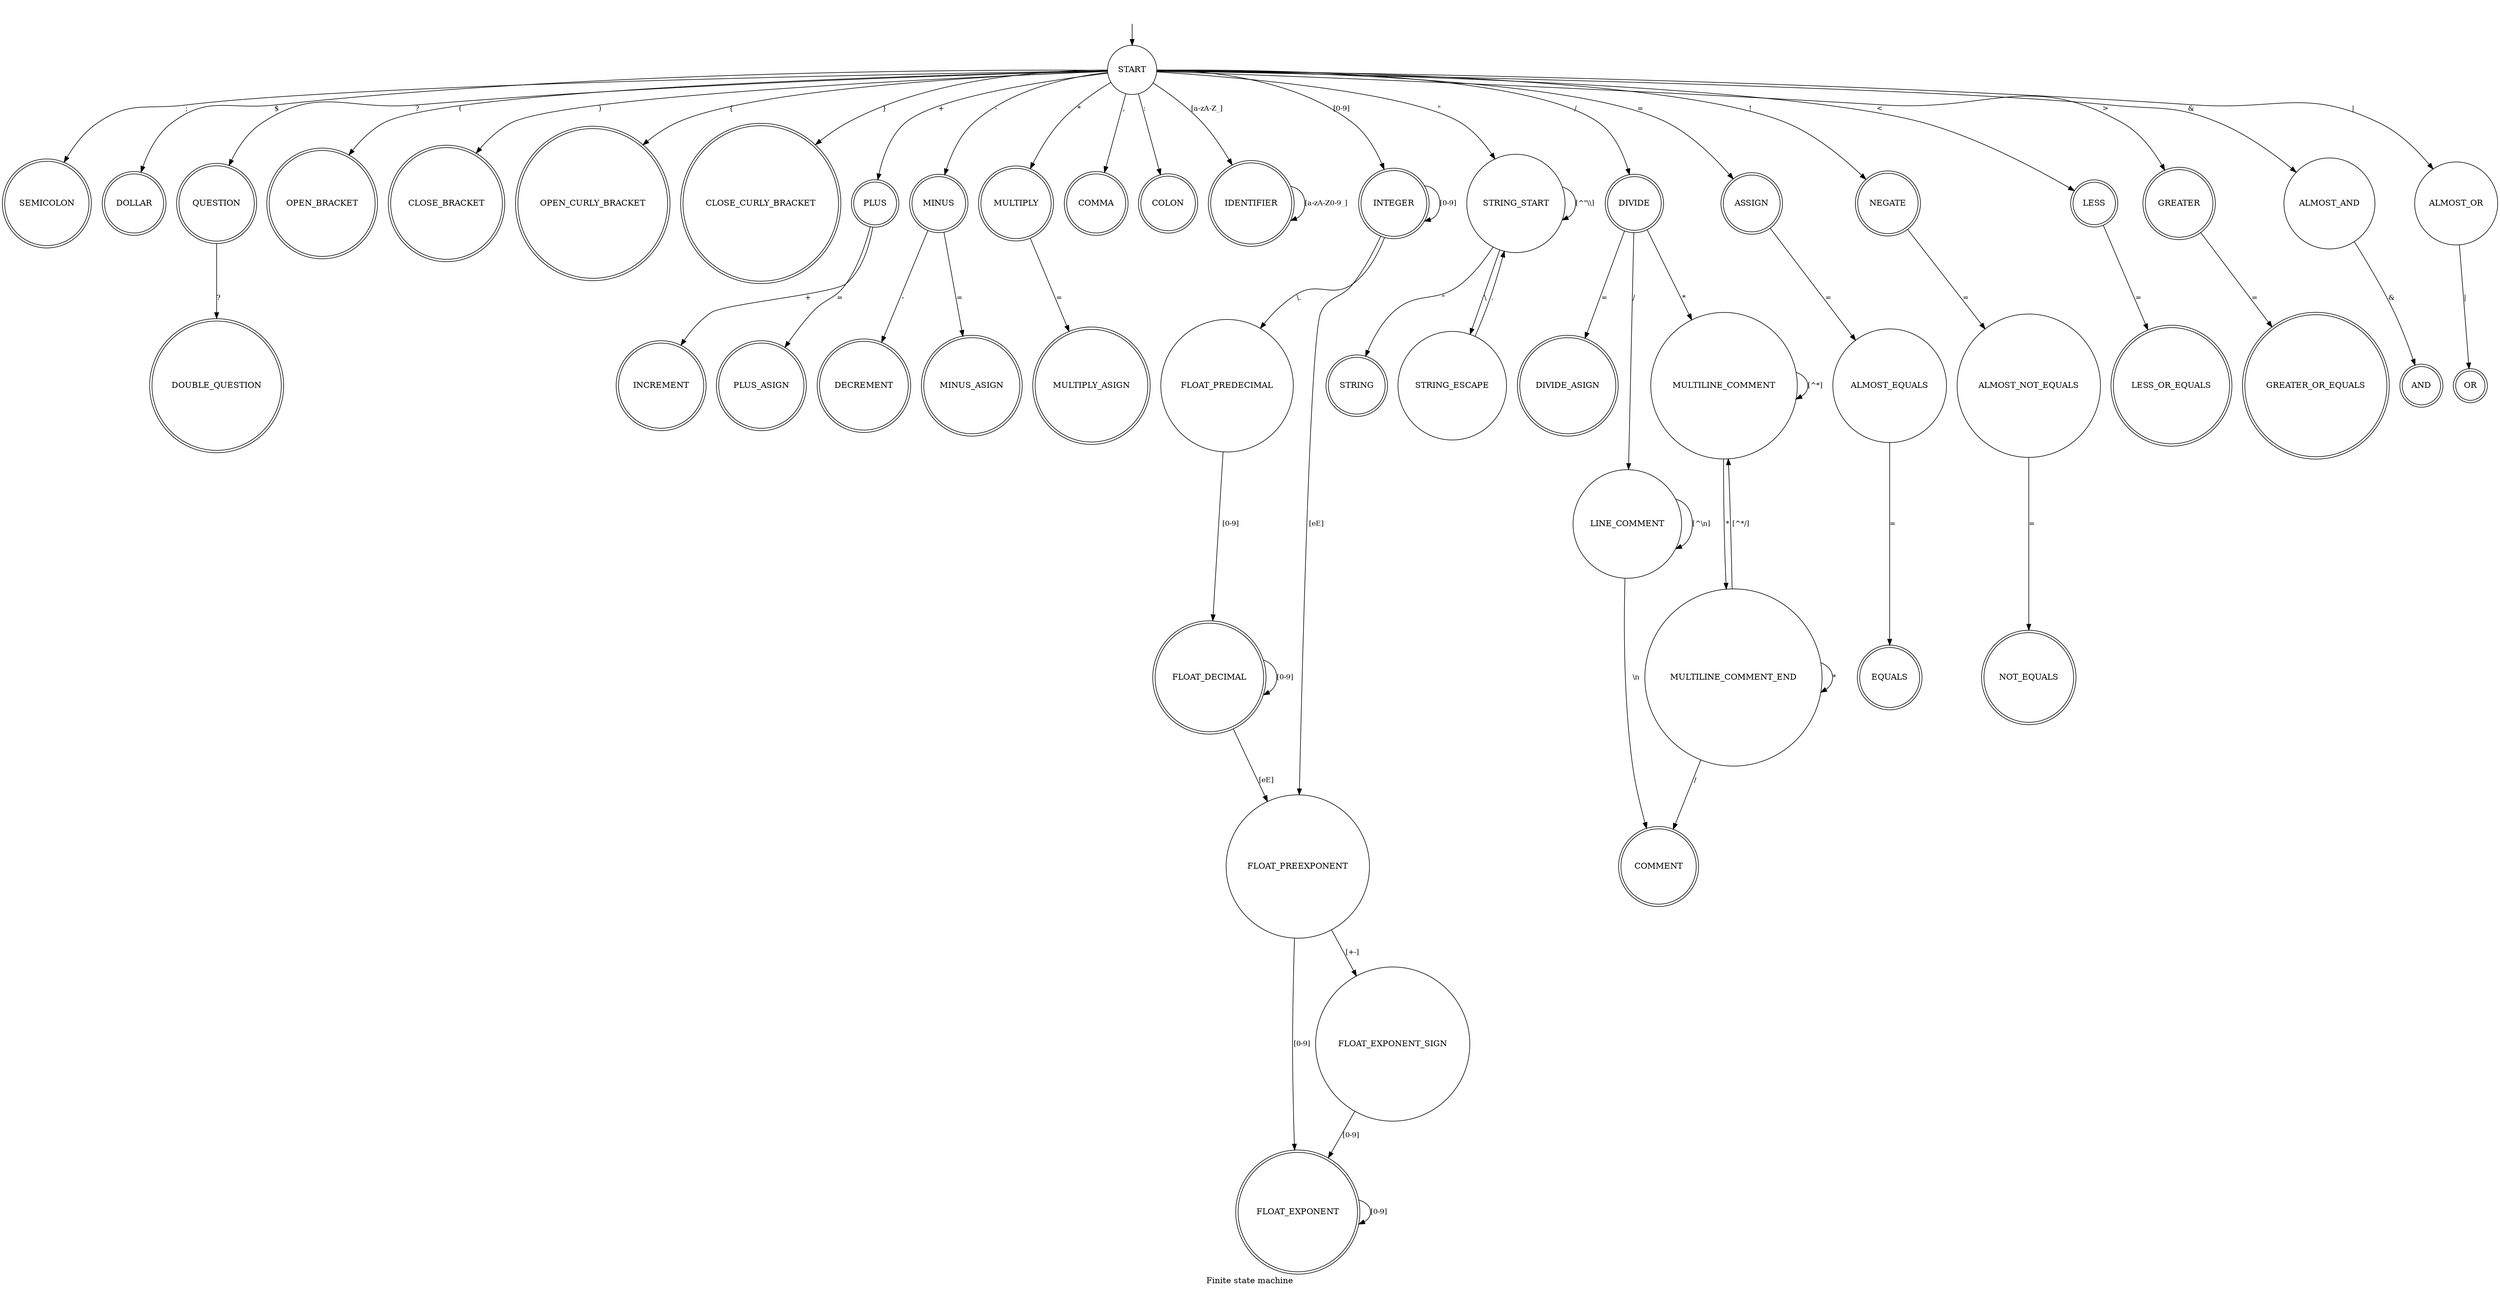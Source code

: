 # compile using: dot -Tpng fsm.gv -o fsm.png
digraph {
    node [shape=doublecircle]
    edge [fontsize=12.0,ranksep=1.0]
    entry [label="", shape=none]
    START [shape=circle]
    entry -> START
    START -> SEMICOLON [label=";"]
    START -> DOLLAR [label="$"]
    START -> QUESTION [label="?"]
    QUESTION -> DOUBLE_QUESTION [label="?"]
    START -> OPEN_BRACKET [label="("]
    START -> CLOSE_BRACKET [label=")"]
    START -> OPEN_CURLY_BRACKET [label="{"]
    START -> CLOSE_CURLY_BRACKET [label="}"]
    START -> PLUS [label="+"]
    PLUS -> INCREMENT [label="+"]
    PLUS -> PLUS_ASIGN [label="="]
    START -> MINUS [label="-"]
    MINUS -> DECREMENT [label="-"]
    MINUS -> MINUS_ASIGN [label="="]
    START -> MULTIPLY [label="*"]
    MULTIPLY -> MULTIPLY_ASIGN [label="="]
    START -> COMMA [label=","]
    START -> COLON [label=":"]
    START -> IDENTIFIER [label="[a-zA-Z_]"]
    IDENTIFIER -> IDENTIFIER [label="[a-zA-Z0-9_]"]
    START -> INTEGER [label="[0-9]"]
    INTEGER -> INTEGER [label="[0-9]"]
    START -> STRING_START [label="\""]
    STRING_START [shape=circle]
    STRING_START -> STRING_START [label="[^\"\\\\]"]
    STRING_START -> STRING [label="\""]
    STRING_START -> STRING_ESCAPE [label="\\"]
    STRING_ESCAPE [shape=circle]
    STRING_ESCAPE -> STRING_START [label="."]
    START -> DIVIDE [label="/"]
    DIVIDE -> DIVIDE_ASIGN [label="="]
    DIVIDE -> LINE_COMMENT [label="/"]
    DIVIDE -> MULTILINE_COMMENT [label="*"]
    LINE_COMMENT [shape=circle]
    LINE_COMMENT -> LINE_COMMENT [label="[^\\n]"]
    LINE_COMMENT -> COMMENT [label="\\n"]
    MULTILINE_COMMENT [shape=circle]
    MULTILINE_COMMENT -> MULTILINE_COMMENT [label="[^*]"]
    MULTILINE_COMMENT -> MULTILINE_COMMENT_END [label="*"]
    MULTILINE_COMMENT_END [shape=circle]
    MULTILINE_COMMENT_END -> COMMENT [label="/"]
    MULTILINE_COMMENT_END -> MULTILINE_COMMENT_END [label="*"]
    MULTILINE_COMMENT_END -> MULTILINE_COMMENT [label="[^*/]"]
    START -> ASSIGN [label="="]
    ASSIGN -> ALMOST_EQUALS [label="="]
    ALMOST_EQUALS [shape=circle]
    ALMOST_EQUALS -> EQUALS [label="="]
    START -> NEGATE [label="!"]
    NEGATE -> ALMOST_NOT_EQUALS [label="="]
    ALMOST_NOT_EQUALS [shape=circle]
    ALMOST_NOT_EQUALS -> NOT_EQUALS [label="="]
    START -> LESS [label="<"]
    LESS -> LESS_OR_EQUALS [label="="]
    START -> GREATER [label=">"]
    GREATER -> GREATER_OR_EQUALS [label="="]
    INTEGER -> FLOAT_PREDECIMAL [label="\\."]
    FLOAT_PREDECIMAL [shape=circle]
    FLOAT_PREDECIMAL -> FLOAT_DECIMAL [label="[0-9]"]
    FLOAT_DECIMAL -> FLOAT_DECIMAL [label="[0-9]"]
    FLOAT_DECIMAL -> FLOAT_PREEXPONENT [label="[eE]"]
    INTEGER -> FLOAT_PREEXPONENT [label="[eE]"]
    FLOAT_PREEXPONENT [shape=circle]
    FLOAT_PREEXPONENT -> FLOAT_EXPONENT [label="[0-9]"]
    FLOAT_PREEXPONENT -> FLOAT_EXPONENT_SIGN [label="[+-]"]
    FLOAT_EXPONENT_SIGN [shape=circle]
    FLOAT_EXPONENT_SIGN -> FLOAT_EXPONENT [label="[0-9]"]
    FLOAT_EXPONENT -> FLOAT_EXPONENT [label="[0-9]"]
    START -> ALMOST_AND [label="&"]
    ALMOST_AND [shape=circle]
    ALMOST_AND -> AND [label="&"]
    START -> ALMOST_OR [label="|"]
    ALMOST_OR [shape=circle]
    ALMOST_OR -> OR [label="|"]

    label="Finite state machine"
}